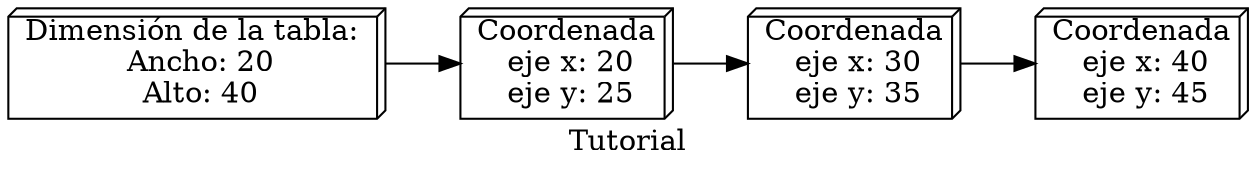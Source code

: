 digraph G{
 node[shape=box3d];
 rankdir="LR"; 
 label="Tutorial";nodeP[label="Dimensión de la tabla: 
 Ancho: 20
 Alto: 40"];
node20_25[label="Coordenada
 eje x: 20
 eje y: 25"];
node30_35[label="Coordenada
 eje x: 30
 eje y: 35"];
node40_45[label="Coordenada
 eje x: 40
 eje y: 45"];
nodeP->node20_25;
node20_25->node30_35;
node30_35->node40_45;
}